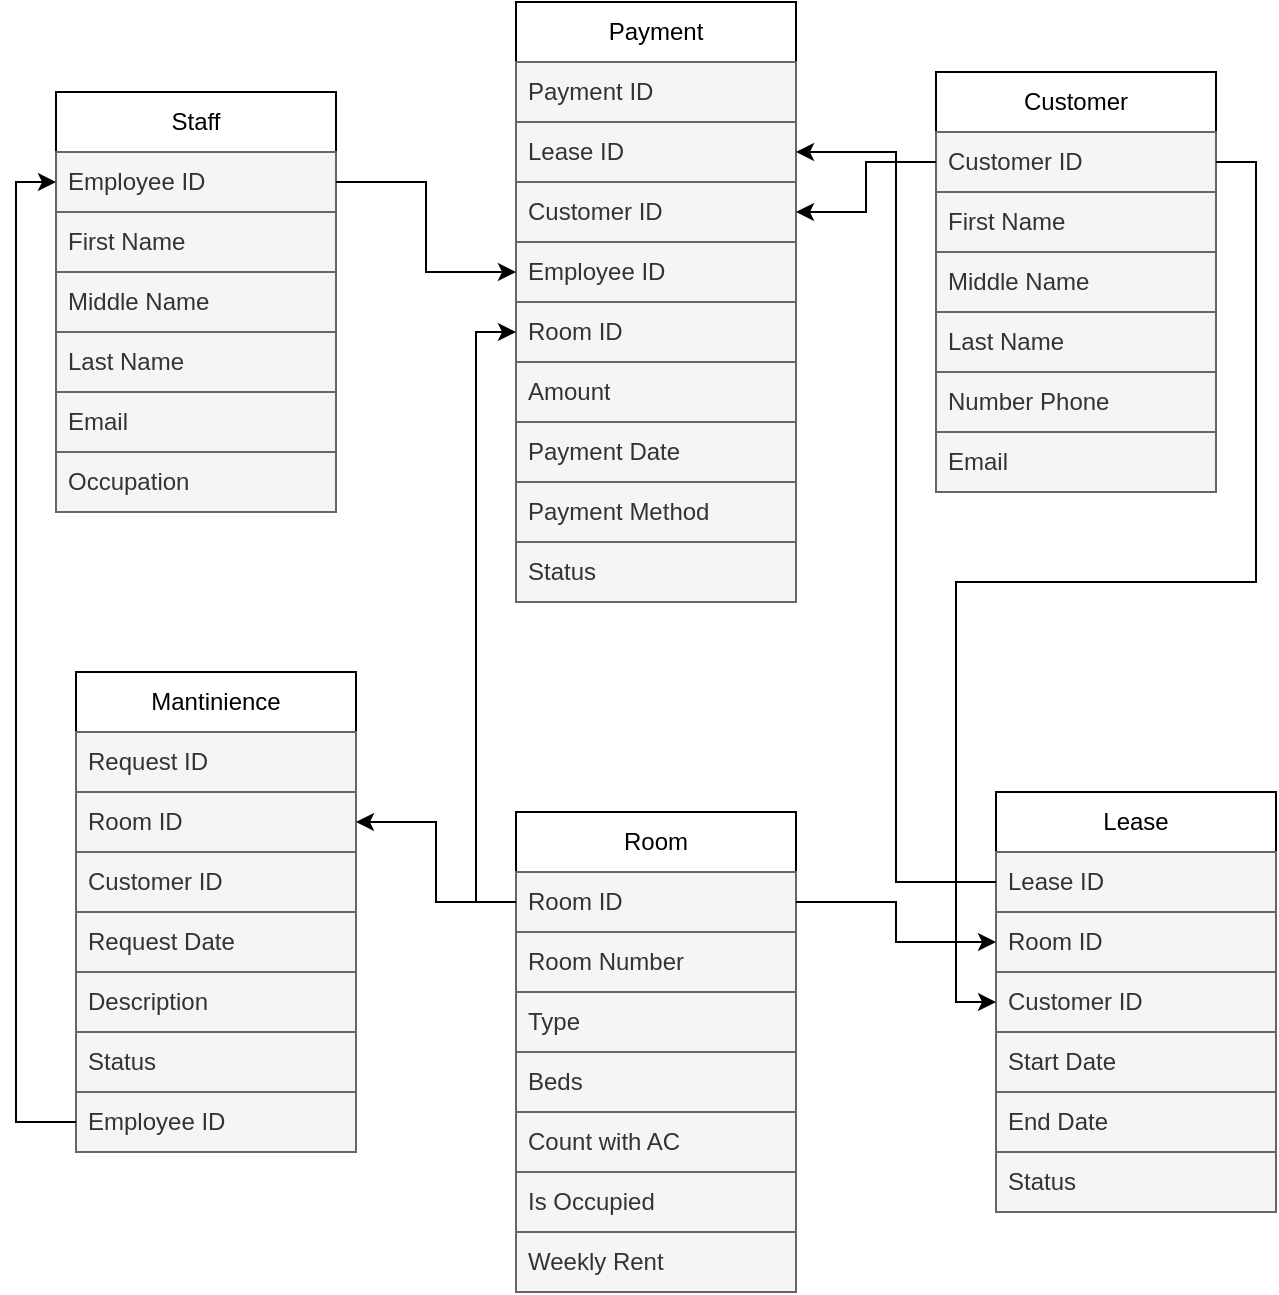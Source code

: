 <mxfile version="25.0.3">
  <diagram name="Page-1" id="t3LsAHiIijEP25Abahbc">
    <mxGraphModel dx="880" dy="468" grid="1" gridSize="10" guides="1" tooltips="1" connect="1" arrows="1" fold="1" page="1" pageScale="1" pageWidth="850" pageHeight="1100" math="0" shadow="0">
      <root>
        <mxCell id="0" />
        <mxCell id="1" parent="0" />
        <mxCell id="KA0IbfRDFzXXPBQKgWmS-1" value="Staff" style="swimlane;fontStyle=0;childLayout=stackLayout;horizontal=1;startSize=30;horizontalStack=0;resizeParent=1;resizeParentMax=0;resizeLast=0;collapsible=1;marginBottom=0;whiteSpace=wrap;html=1;" vertex="1" parent="1">
          <mxGeometry x="190" y="110" width="140" height="210" as="geometry" />
        </mxCell>
        <mxCell id="KA0IbfRDFzXXPBQKgWmS-2" value="Employee ID" style="text;strokeColor=#666666;fillColor=#f5f5f5;align=left;verticalAlign=middle;spacingLeft=4;spacingRight=4;overflow=hidden;points=[[0,0.5],[1,0.5]];portConstraint=eastwest;rotatable=0;whiteSpace=wrap;html=1;fontColor=#333333;" vertex="1" parent="KA0IbfRDFzXXPBQKgWmS-1">
          <mxGeometry y="30" width="140" height="30" as="geometry" />
        </mxCell>
        <mxCell id="KA0IbfRDFzXXPBQKgWmS-3" value="First Name" style="text;align=left;verticalAlign=middle;spacingLeft=4;spacingRight=4;overflow=hidden;points=[[0,0.5],[1,0.5]];portConstraint=eastwest;rotatable=0;whiteSpace=wrap;html=1;fillColor=#f5f5f5;strokeColor=#666666;fontColor=#333333;" vertex="1" parent="KA0IbfRDFzXXPBQKgWmS-1">
          <mxGeometry y="60" width="140" height="30" as="geometry" />
        </mxCell>
        <mxCell id="KA0IbfRDFzXXPBQKgWmS-11" value="Middle Name" style="text;strokeColor=#666666;fillColor=#f5f5f5;align=left;verticalAlign=middle;spacingLeft=4;spacingRight=4;overflow=hidden;points=[[0,0.5],[1,0.5]];portConstraint=eastwest;rotatable=0;whiteSpace=wrap;html=1;fontColor=#333333;" vertex="1" parent="KA0IbfRDFzXXPBQKgWmS-1">
          <mxGeometry y="90" width="140" height="30" as="geometry" />
        </mxCell>
        <mxCell id="KA0IbfRDFzXXPBQKgWmS-4" value="Last Name" style="text;strokeColor=#666666;fillColor=#f5f5f5;align=left;verticalAlign=middle;spacingLeft=4;spacingRight=4;overflow=hidden;points=[[0,0.5],[1,0.5]];portConstraint=eastwest;rotatable=0;whiteSpace=wrap;html=1;fontColor=#333333;" vertex="1" parent="KA0IbfRDFzXXPBQKgWmS-1">
          <mxGeometry y="120" width="140" height="30" as="geometry" />
        </mxCell>
        <mxCell id="KA0IbfRDFzXXPBQKgWmS-12" value="Email" style="text;strokeColor=#666666;fillColor=#f5f5f5;align=left;verticalAlign=middle;spacingLeft=4;spacingRight=4;overflow=hidden;points=[[0,0.5],[1,0.5]];portConstraint=eastwest;rotatable=0;whiteSpace=wrap;html=1;fontColor=#333333;" vertex="1" parent="KA0IbfRDFzXXPBQKgWmS-1">
          <mxGeometry y="150" width="140" height="30" as="geometry" />
        </mxCell>
        <mxCell id="KA0IbfRDFzXXPBQKgWmS-13" value="Occupation" style="text;strokeColor=#666666;fillColor=#f5f5f5;align=left;verticalAlign=middle;spacingLeft=4;spacingRight=4;overflow=hidden;points=[[0,0.5],[1,0.5]];portConstraint=eastwest;rotatable=0;whiteSpace=wrap;html=1;fontColor=#333333;" vertex="1" parent="KA0IbfRDFzXXPBQKgWmS-1">
          <mxGeometry y="180" width="140" height="30" as="geometry" />
        </mxCell>
        <mxCell id="KA0IbfRDFzXXPBQKgWmS-14" value="Payment" style="swimlane;fontStyle=0;childLayout=stackLayout;horizontal=1;startSize=30;horizontalStack=0;resizeParent=1;resizeParentMax=0;resizeLast=0;collapsible=1;marginBottom=0;whiteSpace=wrap;html=1;" vertex="1" parent="1">
          <mxGeometry x="420" y="65" width="140" height="300" as="geometry" />
        </mxCell>
        <mxCell id="KA0IbfRDFzXXPBQKgWmS-15" value="Payment ID" style="text;strokeColor=#666666;fillColor=#f5f5f5;align=left;verticalAlign=middle;spacingLeft=4;spacingRight=4;overflow=hidden;points=[[0,0.5],[1,0.5]];portConstraint=eastwest;rotatable=0;whiteSpace=wrap;html=1;fontColor=#333333;" vertex="1" parent="KA0IbfRDFzXXPBQKgWmS-14">
          <mxGeometry y="30" width="140" height="30" as="geometry" />
        </mxCell>
        <mxCell id="KA0IbfRDFzXXPBQKgWmS-16" value="Lease ID" style="text;strokeColor=#666666;fillColor=#f5f5f5;align=left;verticalAlign=middle;spacingLeft=4;spacingRight=4;overflow=hidden;points=[[0,0.5],[1,0.5]];portConstraint=eastwest;rotatable=0;whiteSpace=wrap;html=1;fontColor=#333333;" vertex="1" parent="KA0IbfRDFzXXPBQKgWmS-14">
          <mxGeometry y="60" width="140" height="30" as="geometry" />
        </mxCell>
        <mxCell id="KA0IbfRDFzXXPBQKgWmS-17" value="Customer ID" style="text;align=left;verticalAlign=middle;spacingLeft=4;spacingRight=4;overflow=hidden;points=[[0,0.5],[1,0.5]];portConstraint=eastwest;rotatable=0;whiteSpace=wrap;html=1;fillColor=#f5f5f5;fontColor=#333333;strokeColor=#666666;" vertex="1" parent="KA0IbfRDFzXXPBQKgWmS-14">
          <mxGeometry y="90" width="140" height="30" as="geometry" />
        </mxCell>
        <mxCell id="KA0IbfRDFzXXPBQKgWmS-22" value="Employee ID" style="text;strokeColor=#666666;fillColor=#f5f5f5;align=left;verticalAlign=middle;spacingLeft=4;spacingRight=4;overflow=hidden;points=[[0,0.5],[1,0.5]];portConstraint=eastwest;rotatable=0;whiteSpace=wrap;html=1;fontColor=#333333;" vertex="1" parent="KA0IbfRDFzXXPBQKgWmS-14">
          <mxGeometry y="120" width="140" height="30" as="geometry" />
        </mxCell>
        <mxCell id="KA0IbfRDFzXXPBQKgWmS-24" value="Room ID" style="text;strokeColor=#666666;fillColor=#f5f5f5;align=left;verticalAlign=middle;spacingLeft=4;spacingRight=4;overflow=hidden;points=[[0,0.5],[1,0.5]];portConstraint=eastwest;rotatable=0;whiteSpace=wrap;html=1;fontColor=#333333;" vertex="1" parent="KA0IbfRDFzXXPBQKgWmS-14">
          <mxGeometry y="150" width="140" height="30" as="geometry" />
        </mxCell>
        <mxCell id="KA0IbfRDFzXXPBQKgWmS-25" value="Amount" style="text;strokeColor=#666666;fillColor=#f5f5f5;align=left;verticalAlign=middle;spacingLeft=4;spacingRight=4;overflow=hidden;points=[[0,0.5],[1,0.5]];portConstraint=eastwest;rotatable=0;whiteSpace=wrap;html=1;fontColor=#333333;" vertex="1" parent="KA0IbfRDFzXXPBQKgWmS-14">
          <mxGeometry y="180" width="140" height="30" as="geometry" />
        </mxCell>
        <mxCell id="KA0IbfRDFzXXPBQKgWmS-26" value="Payment Date" style="text;strokeColor=#666666;fillColor=#f5f5f5;align=left;verticalAlign=middle;spacingLeft=4;spacingRight=4;overflow=hidden;points=[[0,0.5],[1,0.5]];portConstraint=eastwest;rotatable=0;whiteSpace=wrap;html=1;fontColor=#333333;" vertex="1" parent="KA0IbfRDFzXXPBQKgWmS-14">
          <mxGeometry y="210" width="140" height="30" as="geometry" />
        </mxCell>
        <mxCell id="KA0IbfRDFzXXPBQKgWmS-27" value="Payment Method" style="text;strokeColor=#666666;fillColor=#f5f5f5;align=left;verticalAlign=middle;spacingLeft=4;spacingRight=4;overflow=hidden;points=[[0,0.5],[1,0.5]];portConstraint=eastwest;rotatable=0;whiteSpace=wrap;html=1;fontColor=#333333;" vertex="1" parent="KA0IbfRDFzXXPBQKgWmS-14">
          <mxGeometry y="240" width="140" height="30" as="geometry" />
        </mxCell>
        <mxCell id="KA0IbfRDFzXXPBQKgWmS-28" value="Status" style="text;strokeColor=#666666;fillColor=#f5f5f5;align=left;verticalAlign=middle;spacingLeft=4;spacingRight=4;overflow=hidden;points=[[0,0.5],[1,0.5]];portConstraint=eastwest;rotatable=0;whiteSpace=wrap;html=1;fontColor=#333333;" vertex="1" parent="KA0IbfRDFzXXPBQKgWmS-14">
          <mxGeometry y="270" width="140" height="30" as="geometry" />
        </mxCell>
        <mxCell id="KA0IbfRDFzXXPBQKgWmS-29" value="Customer" style="swimlane;fontStyle=0;childLayout=stackLayout;horizontal=1;startSize=30;horizontalStack=0;resizeParent=1;resizeParentMax=0;resizeLast=0;collapsible=1;marginBottom=0;whiteSpace=wrap;html=1;" vertex="1" parent="1">
          <mxGeometry x="630" y="100" width="140" height="210" as="geometry" />
        </mxCell>
        <mxCell id="KA0IbfRDFzXXPBQKgWmS-30" value="Customer ID" style="text;strokeColor=#666666;fillColor=#f5f5f5;align=left;verticalAlign=middle;spacingLeft=4;spacingRight=4;overflow=hidden;points=[[0,0.5],[1,0.5]];portConstraint=eastwest;rotatable=0;whiteSpace=wrap;html=1;fontColor=#333333;" vertex="1" parent="KA0IbfRDFzXXPBQKgWmS-29">
          <mxGeometry y="30" width="140" height="30" as="geometry" />
        </mxCell>
        <mxCell id="KA0IbfRDFzXXPBQKgWmS-31" value="First Name" style="text;strokeColor=#666666;fillColor=#f5f5f5;align=left;verticalAlign=middle;spacingLeft=4;spacingRight=4;overflow=hidden;points=[[0,0.5],[1,0.5]];portConstraint=eastwest;rotatable=0;whiteSpace=wrap;html=1;fontColor=#333333;" vertex="1" parent="KA0IbfRDFzXXPBQKgWmS-29">
          <mxGeometry y="60" width="140" height="30" as="geometry" />
        </mxCell>
        <mxCell id="KA0IbfRDFzXXPBQKgWmS-32" value="Middle Name" style="text;strokeColor=#666666;fillColor=#f5f5f5;align=left;verticalAlign=middle;spacingLeft=4;spacingRight=4;overflow=hidden;points=[[0,0.5],[1,0.5]];portConstraint=eastwest;rotatable=0;whiteSpace=wrap;html=1;fontColor=#333333;" vertex="1" parent="KA0IbfRDFzXXPBQKgWmS-29">
          <mxGeometry y="90" width="140" height="30" as="geometry" />
        </mxCell>
        <mxCell id="KA0IbfRDFzXXPBQKgWmS-33" value="Last Name" style="text;strokeColor=#666666;fillColor=#f5f5f5;align=left;verticalAlign=middle;spacingLeft=4;spacingRight=4;overflow=hidden;points=[[0,0.5],[1,0.5]];portConstraint=eastwest;rotatable=0;whiteSpace=wrap;html=1;fontColor=#333333;" vertex="1" parent="KA0IbfRDFzXXPBQKgWmS-29">
          <mxGeometry y="120" width="140" height="30" as="geometry" />
        </mxCell>
        <mxCell id="KA0IbfRDFzXXPBQKgWmS-34" value="Number Phone" style="text;strokeColor=#666666;fillColor=#f5f5f5;align=left;verticalAlign=middle;spacingLeft=4;spacingRight=4;overflow=hidden;points=[[0,0.5],[1,0.5]];portConstraint=eastwest;rotatable=0;whiteSpace=wrap;html=1;fontColor=#333333;" vertex="1" parent="KA0IbfRDFzXXPBQKgWmS-29">
          <mxGeometry y="150" width="140" height="30" as="geometry" />
        </mxCell>
        <mxCell id="KA0IbfRDFzXXPBQKgWmS-35" value="Email" style="text;strokeColor=#666666;fillColor=#f5f5f5;align=left;verticalAlign=middle;spacingLeft=4;spacingRight=4;overflow=hidden;points=[[0,0.5],[1,0.5]];portConstraint=eastwest;rotatable=0;whiteSpace=wrap;html=1;fontColor=#333333;" vertex="1" parent="KA0IbfRDFzXXPBQKgWmS-29">
          <mxGeometry y="180" width="140" height="30" as="geometry" />
        </mxCell>
        <mxCell id="KA0IbfRDFzXXPBQKgWmS-36" value="Mantinience" style="swimlane;fontStyle=0;childLayout=stackLayout;horizontal=1;startSize=30;horizontalStack=0;resizeParent=1;resizeParentMax=0;resizeLast=0;collapsible=1;marginBottom=0;whiteSpace=wrap;html=1;" vertex="1" parent="1">
          <mxGeometry x="200" y="400" width="140" height="240" as="geometry" />
        </mxCell>
        <mxCell id="KA0IbfRDFzXXPBQKgWmS-37" value="Request ID" style="text;strokeColor=#666666;fillColor=#f5f5f5;align=left;verticalAlign=middle;spacingLeft=4;spacingRight=4;overflow=hidden;points=[[0,0.5],[1,0.5]];portConstraint=eastwest;rotatable=0;whiteSpace=wrap;html=1;fontColor=#333333;" vertex="1" parent="KA0IbfRDFzXXPBQKgWmS-36">
          <mxGeometry y="30" width="140" height="30" as="geometry" />
        </mxCell>
        <mxCell id="KA0IbfRDFzXXPBQKgWmS-38" value="Room ID" style="text;strokeColor=#666666;fillColor=#f5f5f5;align=left;verticalAlign=middle;spacingLeft=4;spacingRight=4;overflow=hidden;points=[[0,0.5],[1,0.5]];portConstraint=eastwest;rotatable=0;whiteSpace=wrap;html=1;fontColor=#333333;" vertex="1" parent="KA0IbfRDFzXXPBQKgWmS-36">
          <mxGeometry y="60" width="140" height="30" as="geometry" />
        </mxCell>
        <mxCell id="KA0IbfRDFzXXPBQKgWmS-39" value="Customer ID" style="text;strokeColor=#666666;fillColor=#f5f5f5;align=left;verticalAlign=middle;spacingLeft=4;spacingRight=4;overflow=hidden;points=[[0,0.5],[1,0.5]];portConstraint=eastwest;rotatable=0;whiteSpace=wrap;html=1;fontColor=#333333;" vertex="1" parent="KA0IbfRDFzXXPBQKgWmS-36">
          <mxGeometry y="90" width="140" height="30" as="geometry" />
        </mxCell>
        <mxCell id="KA0IbfRDFzXXPBQKgWmS-40" value="Request Date" style="text;strokeColor=#666666;fillColor=#f5f5f5;align=left;verticalAlign=middle;spacingLeft=4;spacingRight=4;overflow=hidden;points=[[0,0.5],[1,0.5]];portConstraint=eastwest;rotatable=0;whiteSpace=wrap;html=1;fontColor=#333333;" vertex="1" parent="KA0IbfRDFzXXPBQKgWmS-36">
          <mxGeometry y="120" width="140" height="30" as="geometry" />
        </mxCell>
        <mxCell id="KA0IbfRDFzXXPBQKgWmS-41" value="Description" style="text;strokeColor=#666666;fillColor=#f5f5f5;align=left;verticalAlign=middle;spacingLeft=4;spacingRight=4;overflow=hidden;points=[[0,0.5],[1,0.5]];portConstraint=eastwest;rotatable=0;whiteSpace=wrap;html=1;fontColor=#333333;" vertex="1" parent="KA0IbfRDFzXXPBQKgWmS-36">
          <mxGeometry y="150" width="140" height="30" as="geometry" />
        </mxCell>
        <mxCell id="KA0IbfRDFzXXPBQKgWmS-42" value="Status" style="text;strokeColor=#666666;fillColor=#f5f5f5;align=left;verticalAlign=middle;spacingLeft=4;spacingRight=4;overflow=hidden;points=[[0,0.5],[1,0.5]];portConstraint=eastwest;rotatable=0;whiteSpace=wrap;html=1;fontColor=#333333;" vertex="1" parent="KA0IbfRDFzXXPBQKgWmS-36">
          <mxGeometry y="180" width="140" height="30" as="geometry" />
        </mxCell>
        <mxCell id="KA0IbfRDFzXXPBQKgWmS-43" value="Employee ID" style="text;strokeColor=#666666;fillColor=#f5f5f5;align=left;verticalAlign=middle;spacingLeft=4;spacingRight=4;overflow=hidden;points=[[0,0.5],[1,0.5]];portConstraint=eastwest;rotatable=0;whiteSpace=wrap;html=1;fontColor=#333333;" vertex="1" parent="KA0IbfRDFzXXPBQKgWmS-36">
          <mxGeometry y="210" width="140" height="30" as="geometry" />
        </mxCell>
        <mxCell id="KA0IbfRDFzXXPBQKgWmS-44" value="Room" style="swimlane;fontStyle=0;childLayout=stackLayout;horizontal=1;startSize=30;horizontalStack=0;resizeParent=1;resizeParentMax=0;resizeLast=0;collapsible=1;marginBottom=0;whiteSpace=wrap;html=1;" vertex="1" parent="1">
          <mxGeometry x="420" y="470" width="140" height="240" as="geometry" />
        </mxCell>
        <mxCell id="KA0IbfRDFzXXPBQKgWmS-45" value="Room ID" style="text;align=left;verticalAlign=middle;spacingLeft=4;spacingRight=4;overflow=hidden;points=[[0,0.5],[1,0.5]];portConstraint=eastwest;rotatable=0;whiteSpace=wrap;html=1;fillColor=#f5f5f5;fontColor=#333333;strokeColor=#666666;" vertex="1" parent="KA0IbfRDFzXXPBQKgWmS-44">
          <mxGeometry y="30" width="140" height="30" as="geometry" />
        </mxCell>
        <mxCell id="KA0IbfRDFzXXPBQKgWmS-46" value="Room Number" style="text;strokeColor=#666666;fillColor=#f5f5f5;align=left;verticalAlign=middle;spacingLeft=4;spacingRight=4;overflow=hidden;points=[[0,0.5],[1,0.5]];portConstraint=eastwest;rotatable=0;whiteSpace=wrap;html=1;fontColor=#333333;" vertex="1" parent="KA0IbfRDFzXXPBQKgWmS-44">
          <mxGeometry y="60" width="140" height="30" as="geometry" />
        </mxCell>
        <mxCell id="KA0IbfRDFzXXPBQKgWmS-47" value="Type" style="text;strokeColor=#666666;fillColor=#f5f5f5;align=left;verticalAlign=middle;spacingLeft=4;spacingRight=4;overflow=hidden;points=[[0,0.5],[1,0.5]];portConstraint=eastwest;rotatable=0;whiteSpace=wrap;html=1;fontColor=#333333;" vertex="1" parent="KA0IbfRDFzXXPBQKgWmS-44">
          <mxGeometry y="90" width="140" height="30" as="geometry" />
        </mxCell>
        <mxCell id="KA0IbfRDFzXXPBQKgWmS-48" value="Beds" style="text;strokeColor=#666666;fillColor=#f5f5f5;align=left;verticalAlign=middle;spacingLeft=4;spacingRight=4;overflow=hidden;points=[[0,0.5],[1,0.5]];portConstraint=eastwest;rotatable=0;whiteSpace=wrap;html=1;fontColor=#333333;" vertex="1" parent="KA0IbfRDFzXXPBQKgWmS-44">
          <mxGeometry y="120" width="140" height="30" as="geometry" />
        </mxCell>
        <mxCell id="KA0IbfRDFzXXPBQKgWmS-49" value="Count with AC" style="text;strokeColor=#666666;fillColor=#f5f5f5;align=left;verticalAlign=middle;spacingLeft=4;spacingRight=4;overflow=hidden;points=[[0,0.5],[1,0.5]];portConstraint=eastwest;rotatable=0;whiteSpace=wrap;html=1;fontColor=#333333;" vertex="1" parent="KA0IbfRDFzXXPBQKgWmS-44">
          <mxGeometry y="150" width="140" height="30" as="geometry" />
        </mxCell>
        <mxCell id="KA0IbfRDFzXXPBQKgWmS-50" value="Is Occupied" style="text;strokeColor=#666666;fillColor=#f5f5f5;align=left;verticalAlign=middle;spacingLeft=4;spacingRight=4;overflow=hidden;points=[[0,0.5],[1,0.5]];portConstraint=eastwest;rotatable=0;whiteSpace=wrap;html=1;fontColor=#333333;" vertex="1" parent="KA0IbfRDFzXXPBQKgWmS-44">
          <mxGeometry y="180" width="140" height="30" as="geometry" />
        </mxCell>
        <mxCell id="KA0IbfRDFzXXPBQKgWmS-51" value="Weekly Rent" style="text;strokeColor=#666666;fillColor=#f5f5f5;align=left;verticalAlign=middle;spacingLeft=4;spacingRight=4;overflow=hidden;points=[[0,0.5],[1,0.5]];portConstraint=eastwest;rotatable=0;whiteSpace=wrap;html=1;fontColor=#333333;" vertex="1" parent="KA0IbfRDFzXXPBQKgWmS-44">
          <mxGeometry y="210" width="140" height="30" as="geometry" />
        </mxCell>
        <mxCell id="KA0IbfRDFzXXPBQKgWmS-52" value="Lease" style="swimlane;fontStyle=0;childLayout=stackLayout;horizontal=1;startSize=30;horizontalStack=0;resizeParent=1;resizeParentMax=0;resizeLast=0;collapsible=1;marginBottom=0;whiteSpace=wrap;html=1;" vertex="1" parent="1">
          <mxGeometry x="660" y="460" width="140" height="210" as="geometry" />
        </mxCell>
        <mxCell id="KA0IbfRDFzXXPBQKgWmS-53" value="Lease ID" style="text;strokeColor=#666666;fillColor=#f5f5f5;align=left;verticalAlign=middle;spacingLeft=4;spacingRight=4;overflow=hidden;points=[[0,0.5],[1,0.5]];portConstraint=eastwest;rotatable=0;whiteSpace=wrap;html=1;fontColor=#333333;" vertex="1" parent="KA0IbfRDFzXXPBQKgWmS-52">
          <mxGeometry y="30" width="140" height="30" as="geometry" />
        </mxCell>
        <mxCell id="KA0IbfRDFzXXPBQKgWmS-54" value="Room ID" style="text;strokeColor=#666666;fillColor=#f5f5f5;align=left;verticalAlign=middle;spacingLeft=4;spacingRight=4;overflow=hidden;points=[[0,0.5],[1,0.5]];portConstraint=eastwest;rotatable=0;whiteSpace=wrap;html=1;fontColor=#333333;" vertex="1" parent="KA0IbfRDFzXXPBQKgWmS-52">
          <mxGeometry y="60" width="140" height="30" as="geometry" />
        </mxCell>
        <mxCell id="KA0IbfRDFzXXPBQKgWmS-55" value="Customer ID" style="text;strokeColor=#666666;fillColor=#f5f5f5;align=left;verticalAlign=middle;spacingLeft=4;spacingRight=4;overflow=hidden;points=[[0,0.5],[1,0.5]];portConstraint=eastwest;rotatable=0;whiteSpace=wrap;html=1;fontColor=#333333;" vertex="1" parent="KA0IbfRDFzXXPBQKgWmS-52">
          <mxGeometry y="90" width="140" height="30" as="geometry" />
        </mxCell>
        <mxCell id="KA0IbfRDFzXXPBQKgWmS-56" value="Start Date" style="text;strokeColor=#666666;fillColor=#f5f5f5;align=left;verticalAlign=middle;spacingLeft=4;spacingRight=4;overflow=hidden;points=[[0,0.5],[1,0.5]];portConstraint=eastwest;rotatable=0;whiteSpace=wrap;html=1;fontColor=#333333;" vertex="1" parent="KA0IbfRDFzXXPBQKgWmS-52">
          <mxGeometry y="120" width="140" height="30" as="geometry" />
        </mxCell>
        <mxCell id="KA0IbfRDFzXXPBQKgWmS-57" value="End Date" style="text;strokeColor=#666666;fillColor=#f5f5f5;align=left;verticalAlign=middle;spacingLeft=4;spacingRight=4;overflow=hidden;points=[[0,0.5],[1,0.5]];portConstraint=eastwest;rotatable=0;whiteSpace=wrap;html=1;fontColor=#333333;" vertex="1" parent="KA0IbfRDFzXXPBQKgWmS-52">
          <mxGeometry y="150" width="140" height="30" as="geometry" />
        </mxCell>
        <mxCell id="KA0IbfRDFzXXPBQKgWmS-58" value="Status" style="text;strokeColor=#666666;fillColor=#f5f5f5;align=left;verticalAlign=middle;spacingLeft=4;spacingRight=4;overflow=hidden;points=[[0,0.5],[1,0.5]];portConstraint=eastwest;rotatable=0;whiteSpace=wrap;html=1;fontColor=#333333;" vertex="1" parent="KA0IbfRDFzXXPBQKgWmS-52">
          <mxGeometry y="180" width="140" height="30" as="geometry" />
        </mxCell>
        <mxCell id="KA0IbfRDFzXXPBQKgWmS-60" style="edgeStyle=orthogonalEdgeStyle;rounded=0;orthogonalLoop=1;jettySize=auto;html=1;entryX=0;entryY=0.5;entryDx=0;entryDy=0;" edge="1" parent="1" source="KA0IbfRDFzXXPBQKgWmS-2" target="KA0IbfRDFzXXPBQKgWmS-22">
          <mxGeometry relative="1" as="geometry" />
        </mxCell>
        <mxCell id="KA0IbfRDFzXXPBQKgWmS-61" style="edgeStyle=orthogonalEdgeStyle;rounded=0;orthogonalLoop=1;jettySize=auto;html=1;entryX=1;entryY=0.5;entryDx=0;entryDy=0;" edge="1" parent="1" source="KA0IbfRDFzXXPBQKgWmS-45" target="KA0IbfRDFzXXPBQKgWmS-38">
          <mxGeometry relative="1" as="geometry" />
        </mxCell>
        <mxCell id="KA0IbfRDFzXXPBQKgWmS-63" style="edgeStyle=orthogonalEdgeStyle;rounded=0;orthogonalLoop=1;jettySize=auto;html=1;entryX=0;entryY=0.5;entryDx=0;entryDy=0;" edge="1" parent="1" source="KA0IbfRDFzXXPBQKgWmS-45" target="KA0IbfRDFzXXPBQKgWmS-54">
          <mxGeometry relative="1" as="geometry" />
        </mxCell>
        <mxCell id="KA0IbfRDFzXXPBQKgWmS-64" style="edgeStyle=orthogonalEdgeStyle;rounded=0;orthogonalLoop=1;jettySize=auto;html=1;entryX=1;entryY=0.5;entryDx=0;entryDy=0;" edge="1" parent="1" source="KA0IbfRDFzXXPBQKgWmS-30" target="KA0IbfRDFzXXPBQKgWmS-17">
          <mxGeometry relative="1" as="geometry" />
        </mxCell>
        <mxCell id="KA0IbfRDFzXXPBQKgWmS-65" style="edgeStyle=orthogonalEdgeStyle;rounded=0;orthogonalLoop=1;jettySize=auto;html=1;entryX=1;entryY=0.25;entryDx=0;entryDy=0;" edge="1" parent="1" source="KA0IbfRDFzXXPBQKgWmS-53" target="KA0IbfRDFzXXPBQKgWmS-14">
          <mxGeometry relative="1" as="geometry" />
        </mxCell>
        <mxCell id="KA0IbfRDFzXXPBQKgWmS-66" style="edgeStyle=orthogonalEdgeStyle;rounded=0;orthogonalLoop=1;jettySize=auto;html=1;entryX=0;entryY=0.5;entryDx=0;entryDy=0;" edge="1" parent="1" source="KA0IbfRDFzXXPBQKgWmS-30" target="KA0IbfRDFzXXPBQKgWmS-55">
          <mxGeometry relative="1" as="geometry" />
        </mxCell>
        <mxCell id="KA0IbfRDFzXXPBQKgWmS-67" style="edgeStyle=orthogonalEdgeStyle;rounded=0;orthogonalLoop=1;jettySize=auto;html=1;entryX=0;entryY=0.5;entryDx=0;entryDy=0;" edge="1" parent="1" source="KA0IbfRDFzXXPBQKgWmS-43" target="KA0IbfRDFzXXPBQKgWmS-2">
          <mxGeometry relative="1" as="geometry" />
        </mxCell>
        <mxCell id="KA0IbfRDFzXXPBQKgWmS-68" style="edgeStyle=orthogonalEdgeStyle;rounded=0;orthogonalLoop=1;jettySize=auto;html=1;entryX=0;entryY=0.5;entryDx=0;entryDy=0;" edge="1" parent="1" source="KA0IbfRDFzXXPBQKgWmS-45" target="KA0IbfRDFzXXPBQKgWmS-24">
          <mxGeometry relative="1" as="geometry" />
        </mxCell>
      </root>
    </mxGraphModel>
  </diagram>
</mxfile>
